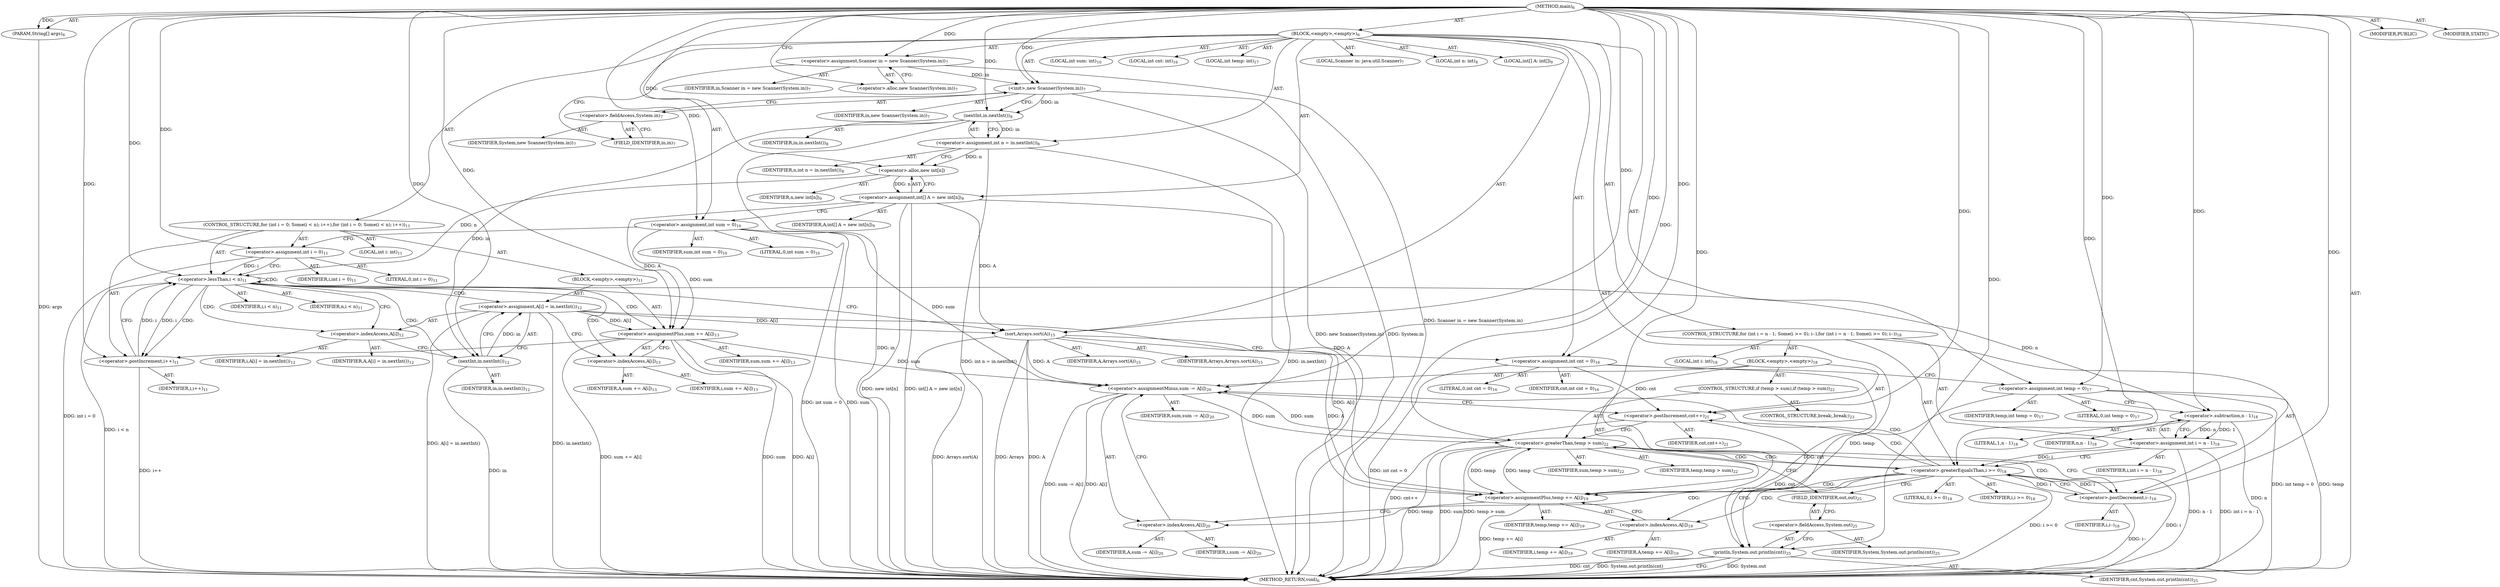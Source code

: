 digraph "main" {  
"19" [label = <(METHOD,main)<SUB>6</SUB>> ]
"20" [label = <(PARAM,String[] args)<SUB>6</SUB>> ]
"21" [label = <(BLOCK,&lt;empty&gt;,&lt;empty&gt;)<SUB>6</SUB>> ]
"4" [label = <(LOCAL,Scanner in: java.util.Scanner)<SUB>7</SUB>> ]
"22" [label = <(&lt;operator&gt;.assignment,Scanner in = new Scanner(System.in))<SUB>7</SUB>> ]
"23" [label = <(IDENTIFIER,in,Scanner in = new Scanner(System.in))<SUB>7</SUB>> ]
"24" [label = <(&lt;operator&gt;.alloc,new Scanner(System.in))<SUB>7</SUB>> ]
"25" [label = <(&lt;init&gt;,new Scanner(System.in))<SUB>7</SUB>> ]
"3" [label = <(IDENTIFIER,in,new Scanner(System.in))<SUB>7</SUB>> ]
"26" [label = <(&lt;operator&gt;.fieldAccess,System.in)<SUB>7</SUB>> ]
"27" [label = <(IDENTIFIER,System,new Scanner(System.in))<SUB>7</SUB>> ]
"28" [label = <(FIELD_IDENTIFIER,in,in)<SUB>7</SUB>> ]
"29" [label = <(LOCAL,int n: int)<SUB>8</SUB>> ]
"30" [label = <(&lt;operator&gt;.assignment,int n = in.nextInt())<SUB>8</SUB>> ]
"31" [label = <(IDENTIFIER,n,int n = in.nextInt())<SUB>8</SUB>> ]
"32" [label = <(nextInt,in.nextInt())<SUB>8</SUB>> ]
"33" [label = <(IDENTIFIER,in,in.nextInt())<SUB>8</SUB>> ]
"34" [label = <(LOCAL,int[] A: int[])<SUB>9</SUB>> ]
"35" [label = <(&lt;operator&gt;.assignment,int[] A = new int[n])<SUB>9</SUB>> ]
"36" [label = <(IDENTIFIER,A,int[] A = new int[n])<SUB>9</SUB>> ]
"37" [label = <(&lt;operator&gt;.alloc,new int[n])> ]
"38" [label = <(IDENTIFIER,n,new int[n])<SUB>9</SUB>> ]
"39" [label = <(LOCAL,int sum: int)<SUB>10</SUB>> ]
"40" [label = <(&lt;operator&gt;.assignment,int sum = 0)<SUB>10</SUB>> ]
"41" [label = <(IDENTIFIER,sum,int sum = 0)<SUB>10</SUB>> ]
"42" [label = <(LITERAL,0,int sum = 0)<SUB>10</SUB>> ]
"43" [label = <(CONTROL_STRUCTURE,for (int i = 0; Some(i &lt; n); i++),for (int i = 0; Some(i &lt; n); i++))<SUB>11</SUB>> ]
"44" [label = <(LOCAL,int i: int)<SUB>11</SUB>> ]
"45" [label = <(&lt;operator&gt;.assignment,int i = 0)<SUB>11</SUB>> ]
"46" [label = <(IDENTIFIER,i,int i = 0)<SUB>11</SUB>> ]
"47" [label = <(LITERAL,0,int i = 0)<SUB>11</SUB>> ]
"48" [label = <(&lt;operator&gt;.lessThan,i &lt; n)<SUB>11</SUB>> ]
"49" [label = <(IDENTIFIER,i,i &lt; n)<SUB>11</SUB>> ]
"50" [label = <(IDENTIFIER,n,i &lt; n)<SUB>11</SUB>> ]
"51" [label = <(&lt;operator&gt;.postIncrement,i++)<SUB>11</SUB>> ]
"52" [label = <(IDENTIFIER,i,i++)<SUB>11</SUB>> ]
"53" [label = <(BLOCK,&lt;empty&gt;,&lt;empty&gt;)<SUB>11</SUB>> ]
"54" [label = <(&lt;operator&gt;.assignment,A[i] = in.nextInt())<SUB>12</SUB>> ]
"55" [label = <(&lt;operator&gt;.indexAccess,A[i])<SUB>12</SUB>> ]
"56" [label = <(IDENTIFIER,A,A[i] = in.nextInt())<SUB>12</SUB>> ]
"57" [label = <(IDENTIFIER,i,A[i] = in.nextInt())<SUB>12</SUB>> ]
"58" [label = <(nextInt,in.nextInt())<SUB>12</SUB>> ]
"59" [label = <(IDENTIFIER,in,in.nextInt())<SUB>12</SUB>> ]
"60" [label = <(&lt;operator&gt;.assignmentPlus,sum += A[i])<SUB>13</SUB>> ]
"61" [label = <(IDENTIFIER,sum,sum += A[i])<SUB>13</SUB>> ]
"62" [label = <(&lt;operator&gt;.indexAccess,A[i])<SUB>13</SUB>> ]
"63" [label = <(IDENTIFIER,A,sum += A[i])<SUB>13</SUB>> ]
"64" [label = <(IDENTIFIER,i,sum += A[i])<SUB>13</SUB>> ]
"65" [label = <(sort,Arrays.sort(A))<SUB>15</SUB>> ]
"66" [label = <(IDENTIFIER,Arrays,Arrays.sort(A))<SUB>15</SUB>> ]
"67" [label = <(IDENTIFIER,A,Arrays.sort(A))<SUB>15</SUB>> ]
"68" [label = <(LOCAL,int cnt: int)<SUB>16</SUB>> ]
"69" [label = <(&lt;operator&gt;.assignment,int cnt = 0)<SUB>16</SUB>> ]
"70" [label = <(IDENTIFIER,cnt,int cnt = 0)<SUB>16</SUB>> ]
"71" [label = <(LITERAL,0,int cnt = 0)<SUB>16</SUB>> ]
"72" [label = <(LOCAL,int temp: int)<SUB>17</SUB>> ]
"73" [label = <(&lt;operator&gt;.assignment,int temp = 0)<SUB>17</SUB>> ]
"74" [label = <(IDENTIFIER,temp,int temp = 0)<SUB>17</SUB>> ]
"75" [label = <(LITERAL,0,int temp = 0)<SUB>17</SUB>> ]
"76" [label = <(CONTROL_STRUCTURE,for (int i = n - 1; Some(i &gt;= 0); i--),for (int i = n - 1; Some(i &gt;= 0); i--))<SUB>18</SUB>> ]
"77" [label = <(LOCAL,int i: int)<SUB>18</SUB>> ]
"78" [label = <(&lt;operator&gt;.assignment,int i = n - 1)<SUB>18</SUB>> ]
"79" [label = <(IDENTIFIER,i,int i = n - 1)<SUB>18</SUB>> ]
"80" [label = <(&lt;operator&gt;.subtraction,n - 1)<SUB>18</SUB>> ]
"81" [label = <(IDENTIFIER,n,n - 1)<SUB>18</SUB>> ]
"82" [label = <(LITERAL,1,n - 1)<SUB>18</SUB>> ]
"83" [label = <(&lt;operator&gt;.greaterEqualsThan,i &gt;= 0)<SUB>18</SUB>> ]
"84" [label = <(IDENTIFIER,i,i &gt;= 0)<SUB>18</SUB>> ]
"85" [label = <(LITERAL,0,i &gt;= 0)<SUB>18</SUB>> ]
"86" [label = <(&lt;operator&gt;.postDecrement,i--)<SUB>18</SUB>> ]
"87" [label = <(IDENTIFIER,i,i--)<SUB>18</SUB>> ]
"88" [label = <(BLOCK,&lt;empty&gt;,&lt;empty&gt;)<SUB>18</SUB>> ]
"89" [label = <(&lt;operator&gt;.assignmentPlus,temp += A[i])<SUB>19</SUB>> ]
"90" [label = <(IDENTIFIER,temp,temp += A[i])<SUB>19</SUB>> ]
"91" [label = <(&lt;operator&gt;.indexAccess,A[i])<SUB>19</SUB>> ]
"92" [label = <(IDENTIFIER,A,temp += A[i])<SUB>19</SUB>> ]
"93" [label = <(IDENTIFIER,i,temp += A[i])<SUB>19</SUB>> ]
"94" [label = <(&lt;operator&gt;.assignmentMinus,sum -= A[i])<SUB>20</SUB>> ]
"95" [label = <(IDENTIFIER,sum,sum -= A[i])<SUB>20</SUB>> ]
"96" [label = <(&lt;operator&gt;.indexAccess,A[i])<SUB>20</SUB>> ]
"97" [label = <(IDENTIFIER,A,sum -= A[i])<SUB>20</SUB>> ]
"98" [label = <(IDENTIFIER,i,sum -= A[i])<SUB>20</SUB>> ]
"99" [label = <(&lt;operator&gt;.postIncrement,cnt++)<SUB>21</SUB>> ]
"100" [label = <(IDENTIFIER,cnt,cnt++)<SUB>21</SUB>> ]
"101" [label = <(CONTROL_STRUCTURE,if (temp &gt; sum),if (temp &gt; sum))<SUB>22</SUB>> ]
"102" [label = <(&lt;operator&gt;.greaterThan,temp &gt; sum)<SUB>22</SUB>> ]
"103" [label = <(IDENTIFIER,temp,temp &gt; sum)<SUB>22</SUB>> ]
"104" [label = <(IDENTIFIER,sum,temp &gt; sum)<SUB>22</SUB>> ]
"105" [label = <(CONTROL_STRUCTURE,break;,break;)<SUB>23</SUB>> ]
"106" [label = <(println,System.out.println(cnt))<SUB>25</SUB>> ]
"107" [label = <(&lt;operator&gt;.fieldAccess,System.out)<SUB>25</SUB>> ]
"108" [label = <(IDENTIFIER,System,System.out.println(cnt))<SUB>25</SUB>> ]
"109" [label = <(FIELD_IDENTIFIER,out,out)<SUB>25</SUB>> ]
"110" [label = <(IDENTIFIER,cnt,System.out.println(cnt))<SUB>25</SUB>> ]
"111" [label = <(MODIFIER,PUBLIC)> ]
"112" [label = <(MODIFIER,STATIC)> ]
"113" [label = <(METHOD_RETURN,void)<SUB>6</SUB>> ]
  "19" -> "20"  [ label = "AST: "] 
  "19" -> "21"  [ label = "AST: "] 
  "19" -> "111"  [ label = "AST: "] 
  "19" -> "112"  [ label = "AST: "] 
  "19" -> "113"  [ label = "AST: "] 
  "21" -> "4"  [ label = "AST: "] 
  "21" -> "22"  [ label = "AST: "] 
  "21" -> "25"  [ label = "AST: "] 
  "21" -> "29"  [ label = "AST: "] 
  "21" -> "30"  [ label = "AST: "] 
  "21" -> "34"  [ label = "AST: "] 
  "21" -> "35"  [ label = "AST: "] 
  "21" -> "39"  [ label = "AST: "] 
  "21" -> "40"  [ label = "AST: "] 
  "21" -> "43"  [ label = "AST: "] 
  "21" -> "65"  [ label = "AST: "] 
  "21" -> "68"  [ label = "AST: "] 
  "21" -> "69"  [ label = "AST: "] 
  "21" -> "72"  [ label = "AST: "] 
  "21" -> "73"  [ label = "AST: "] 
  "21" -> "76"  [ label = "AST: "] 
  "21" -> "106"  [ label = "AST: "] 
  "22" -> "23"  [ label = "AST: "] 
  "22" -> "24"  [ label = "AST: "] 
  "25" -> "3"  [ label = "AST: "] 
  "25" -> "26"  [ label = "AST: "] 
  "26" -> "27"  [ label = "AST: "] 
  "26" -> "28"  [ label = "AST: "] 
  "30" -> "31"  [ label = "AST: "] 
  "30" -> "32"  [ label = "AST: "] 
  "32" -> "33"  [ label = "AST: "] 
  "35" -> "36"  [ label = "AST: "] 
  "35" -> "37"  [ label = "AST: "] 
  "37" -> "38"  [ label = "AST: "] 
  "40" -> "41"  [ label = "AST: "] 
  "40" -> "42"  [ label = "AST: "] 
  "43" -> "44"  [ label = "AST: "] 
  "43" -> "45"  [ label = "AST: "] 
  "43" -> "48"  [ label = "AST: "] 
  "43" -> "51"  [ label = "AST: "] 
  "43" -> "53"  [ label = "AST: "] 
  "45" -> "46"  [ label = "AST: "] 
  "45" -> "47"  [ label = "AST: "] 
  "48" -> "49"  [ label = "AST: "] 
  "48" -> "50"  [ label = "AST: "] 
  "51" -> "52"  [ label = "AST: "] 
  "53" -> "54"  [ label = "AST: "] 
  "53" -> "60"  [ label = "AST: "] 
  "54" -> "55"  [ label = "AST: "] 
  "54" -> "58"  [ label = "AST: "] 
  "55" -> "56"  [ label = "AST: "] 
  "55" -> "57"  [ label = "AST: "] 
  "58" -> "59"  [ label = "AST: "] 
  "60" -> "61"  [ label = "AST: "] 
  "60" -> "62"  [ label = "AST: "] 
  "62" -> "63"  [ label = "AST: "] 
  "62" -> "64"  [ label = "AST: "] 
  "65" -> "66"  [ label = "AST: "] 
  "65" -> "67"  [ label = "AST: "] 
  "69" -> "70"  [ label = "AST: "] 
  "69" -> "71"  [ label = "AST: "] 
  "73" -> "74"  [ label = "AST: "] 
  "73" -> "75"  [ label = "AST: "] 
  "76" -> "77"  [ label = "AST: "] 
  "76" -> "78"  [ label = "AST: "] 
  "76" -> "83"  [ label = "AST: "] 
  "76" -> "86"  [ label = "AST: "] 
  "76" -> "88"  [ label = "AST: "] 
  "78" -> "79"  [ label = "AST: "] 
  "78" -> "80"  [ label = "AST: "] 
  "80" -> "81"  [ label = "AST: "] 
  "80" -> "82"  [ label = "AST: "] 
  "83" -> "84"  [ label = "AST: "] 
  "83" -> "85"  [ label = "AST: "] 
  "86" -> "87"  [ label = "AST: "] 
  "88" -> "89"  [ label = "AST: "] 
  "88" -> "94"  [ label = "AST: "] 
  "88" -> "99"  [ label = "AST: "] 
  "88" -> "101"  [ label = "AST: "] 
  "89" -> "90"  [ label = "AST: "] 
  "89" -> "91"  [ label = "AST: "] 
  "91" -> "92"  [ label = "AST: "] 
  "91" -> "93"  [ label = "AST: "] 
  "94" -> "95"  [ label = "AST: "] 
  "94" -> "96"  [ label = "AST: "] 
  "96" -> "97"  [ label = "AST: "] 
  "96" -> "98"  [ label = "AST: "] 
  "99" -> "100"  [ label = "AST: "] 
  "101" -> "102"  [ label = "AST: "] 
  "101" -> "105"  [ label = "AST: "] 
  "102" -> "103"  [ label = "AST: "] 
  "102" -> "104"  [ label = "AST: "] 
  "106" -> "107"  [ label = "AST: "] 
  "106" -> "110"  [ label = "AST: "] 
  "107" -> "108"  [ label = "AST: "] 
  "107" -> "109"  [ label = "AST: "] 
  "22" -> "28"  [ label = "CFG: "] 
  "25" -> "32"  [ label = "CFG: "] 
  "30" -> "37"  [ label = "CFG: "] 
  "35" -> "40"  [ label = "CFG: "] 
  "40" -> "45"  [ label = "CFG: "] 
  "65" -> "69"  [ label = "CFG: "] 
  "69" -> "73"  [ label = "CFG: "] 
  "73" -> "80"  [ label = "CFG: "] 
  "106" -> "113"  [ label = "CFG: "] 
  "24" -> "22"  [ label = "CFG: "] 
  "26" -> "25"  [ label = "CFG: "] 
  "32" -> "30"  [ label = "CFG: "] 
  "37" -> "35"  [ label = "CFG: "] 
  "45" -> "48"  [ label = "CFG: "] 
  "48" -> "55"  [ label = "CFG: "] 
  "48" -> "65"  [ label = "CFG: "] 
  "51" -> "48"  [ label = "CFG: "] 
  "78" -> "83"  [ label = "CFG: "] 
  "83" -> "91"  [ label = "CFG: "] 
  "83" -> "109"  [ label = "CFG: "] 
  "86" -> "83"  [ label = "CFG: "] 
  "107" -> "106"  [ label = "CFG: "] 
  "28" -> "26"  [ label = "CFG: "] 
  "54" -> "62"  [ label = "CFG: "] 
  "60" -> "51"  [ label = "CFG: "] 
  "80" -> "78"  [ label = "CFG: "] 
  "89" -> "96"  [ label = "CFG: "] 
  "94" -> "99"  [ label = "CFG: "] 
  "99" -> "102"  [ label = "CFG: "] 
  "109" -> "107"  [ label = "CFG: "] 
  "55" -> "58"  [ label = "CFG: "] 
  "58" -> "54"  [ label = "CFG: "] 
  "62" -> "60"  [ label = "CFG: "] 
  "91" -> "89"  [ label = "CFG: "] 
  "96" -> "94"  [ label = "CFG: "] 
  "102" -> "109"  [ label = "CFG: "] 
  "102" -> "86"  [ label = "CFG: "] 
  "19" -> "24"  [ label = "CFG: "] 
  "20" -> "113"  [ label = "DDG: args"] 
  "22" -> "113"  [ label = "DDG: Scanner in = new Scanner(System.in)"] 
  "25" -> "113"  [ label = "DDG: System.in"] 
  "25" -> "113"  [ label = "DDG: new Scanner(System.in)"] 
  "32" -> "113"  [ label = "DDG: in"] 
  "30" -> "113"  [ label = "DDG: in.nextInt()"] 
  "30" -> "113"  [ label = "DDG: int n = in.nextInt()"] 
  "35" -> "113"  [ label = "DDG: new int[n]"] 
  "35" -> "113"  [ label = "DDG: int[] A = new int[n]"] 
  "40" -> "113"  [ label = "DDG: sum"] 
  "40" -> "113"  [ label = "DDG: int sum = 0"] 
  "45" -> "113"  [ label = "DDG: int i = 0"] 
  "48" -> "113"  [ label = "DDG: i &lt; n"] 
  "65" -> "113"  [ label = "DDG: A"] 
  "65" -> "113"  [ label = "DDG: Arrays.sort(A)"] 
  "69" -> "113"  [ label = "DDG: int cnt = 0"] 
  "73" -> "113"  [ label = "DDG: temp"] 
  "73" -> "113"  [ label = "DDG: int temp = 0"] 
  "80" -> "113"  [ label = "DDG: n"] 
  "78" -> "113"  [ label = "DDG: n - 1"] 
  "78" -> "113"  [ label = "DDG: int i = n - 1"] 
  "83" -> "113"  [ label = "DDG: i"] 
  "83" -> "113"  [ label = "DDG: i &gt;= 0"] 
  "89" -> "113"  [ label = "DDG: temp += A[i]"] 
  "94" -> "113"  [ label = "DDG: A[i]"] 
  "94" -> "113"  [ label = "DDG: sum -= A[i]"] 
  "99" -> "113"  [ label = "DDG: cnt++"] 
  "102" -> "113"  [ label = "DDG: temp"] 
  "102" -> "113"  [ label = "DDG: sum"] 
  "102" -> "113"  [ label = "DDG: temp &gt; sum"] 
  "86" -> "113"  [ label = "DDG: i--"] 
  "106" -> "113"  [ label = "DDG: System.out"] 
  "106" -> "113"  [ label = "DDG: cnt"] 
  "106" -> "113"  [ label = "DDG: System.out.println(cnt)"] 
  "58" -> "113"  [ label = "DDG: in"] 
  "54" -> "113"  [ label = "DDG: in.nextInt()"] 
  "54" -> "113"  [ label = "DDG: A[i] = in.nextInt()"] 
  "60" -> "113"  [ label = "DDG: sum"] 
  "60" -> "113"  [ label = "DDG: A[i]"] 
  "60" -> "113"  [ label = "DDG: sum += A[i]"] 
  "51" -> "113"  [ label = "DDG: i++"] 
  "65" -> "113"  [ label = "DDG: Arrays"] 
  "19" -> "20"  [ label = "DDG: "] 
  "19" -> "22"  [ label = "DDG: "] 
  "32" -> "30"  [ label = "DDG: in"] 
  "37" -> "35"  [ label = "DDG: n"] 
  "19" -> "40"  [ label = "DDG: "] 
  "19" -> "69"  [ label = "DDG: "] 
  "19" -> "73"  [ label = "DDG: "] 
  "22" -> "25"  [ label = "DDG: in"] 
  "19" -> "25"  [ label = "DDG: "] 
  "19" -> "45"  [ label = "DDG: "] 
  "19" -> "65"  [ label = "DDG: "] 
  "35" -> "65"  [ label = "DDG: A"] 
  "54" -> "65"  [ label = "DDG: A[i]"] 
  "80" -> "78"  [ label = "DDG: n"] 
  "80" -> "78"  [ label = "DDG: 1"] 
  "69" -> "106"  [ label = "DDG: cnt"] 
  "99" -> "106"  [ label = "DDG: cnt"] 
  "19" -> "106"  [ label = "DDG: "] 
  "25" -> "32"  [ label = "DDG: in"] 
  "19" -> "32"  [ label = "DDG: "] 
  "30" -> "37"  [ label = "DDG: n"] 
  "19" -> "37"  [ label = "DDG: "] 
  "45" -> "48"  [ label = "DDG: i"] 
  "51" -> "48"  [ label = "DDG: i"] 
  "19" -> "48"  [ label = "DDG: "] 
  "37" -> "48"  [ label = "DDG: n"] 
  "48" -> "51"  [ label = "DDG: i"] 
  "19" -> "51"  [ label = "DDG: "] 
  "58" -> "54"  [ label = "DDG: in"] 
  "35" -> "60"  [ label = "DDG: A"] 
  "54" -> "60"  [ label = "DDG: A[i]"] 
  "78" -> "83"  [ label = "DDG: i"] 
  "86" -> "83"  [ label = "DDG: i"] 
  "19" -> "83"  [ label = "DDG: "] 
  "83" -> "86"  [ label = "DDG: i"] 
  "19" -> "86"  [ label = "DDG: "] 
  "65" -> "89"  [ label = "DDG: A"] 
  "35" -> "89"  [ label = "DDG: A"] 
  "54" -> "89"  [ label = "DDG: A[i]"] 
  "65" -> "94"  [ label = "DDG: A"] 
  "40" -> "60"  [ label = "DDG: sum"] 
  "19" -> "60"  [ label = "DDG: "] 
  "48" -> "80"  [ label = "DDG: n"] 
  "19" -> "80"  [ label = "DDG: "] 
  "73" -> "89"  [ label = "DDG: temp"] 
  "102" -> "89"  [ label = "DDG: temp"] 
  "19" -> "89"  [ label = "DDG: "] 
  "40" -> "94"  [ label = "DDG: sum"] 
  "102" -> "94"  [ label = "DDG: sum"] 
  "60" -> "94"  [ label = "DDG: sum"] 
  "19" -> "94"  [ label = "DDG: "] 
  "69" -> "99"  [ label = "DDG: cnt"] 
  "19" -> "99"  [ label = "DDG: "] 
  "32" -> "58"  [ label = "DDG: in"] 
  "19" -> "58"  [ label = "DDG: "] 
  "89" -> "102"  [ label = "DDG: temp"] 
  "19" -> "102"  [ label = "DDG: "] 
  "94" -> "102"  [ label = "DDG: sum"] 
  "48" -> "48"  [ label = "CDG: "] 
  "48" -> "58"  [ label = "CDG: "] 
  "48" -> "60"  [ label = "CDG: "] 
  "48" -> "51"  [ label = "CDG: "] 
  "48" -> "55"  [ label = "CDG: "] 
  "48" -> "54"  [ label = "CDG: "] 
  "48" -> "62"  [ label = "CDG: "] 
  "83" -> "94"  [ label = "CDG: "] 
  "83" -> "96"  [ label = "CDG: "] 
  "83" -> "89"  [ label = "CDG: "] 
  "83" -> "99"  [ label = "CDG: "] 
  "83" -> "102"  [ label = "CDG: "] 
  "83" -> "91"  [ label = "CDG: "] 
  "102" -> "83"  [ label = "CDG: "] 
  "102" -> "86"  [ label = "CDG: "] 
}
